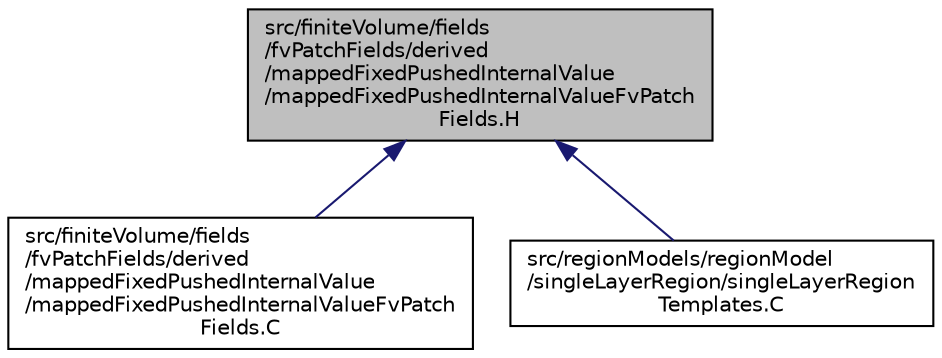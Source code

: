 digraph "src/finiteVolume/fields/fvPatchFields/derived/mappedFixedPushedInternalValue/mappedFixedPushedInternalValueFvPatchFields.H"
{
  bgcolor="transparent";
  edge [fontname="Helvetica",fontsize="10",labelfontname="Helvetica",labelfontsize="10"];
  node [fontname="Helvetica",fontsize="10",shape=record];
  Node210 [label="src/finiteVolume/fields\l/fvPatchFields/derived\l/mappedFixedPushedInternalValue\l/mappedFixedPushedInternalValueFvPatch\lFields.H",height=0.2,width=0.4,color="black", fillcolor="grey75", style="filled", fontcolor="black"];
  Node210 -> Node211 [dir="back",color="midnightblue",fontsize="10",style="solid",fontname="Helvetica"];
  Node211 [label="src/finiteVolume/fields\l/fvPatchFields/derived\l/mappedFixedPushedInternalValue\l/mappedFixedPushedInternalValueFvPatch\lFields.C",height=0.2,width=0.4,color="black",URL="$a02207.html"];
  Node210 -> Node212 [dir="back",color="midnightblue",fontsize="10",style="solid",fontname="Helvetica"];
  Node212 [label="src/regionModels/regionModel\l/singleLayerRegion/singleLayerRegion\lTemplates.C",height=0.2,width=0.4,color="black",URL="$a14174.html"];
}
